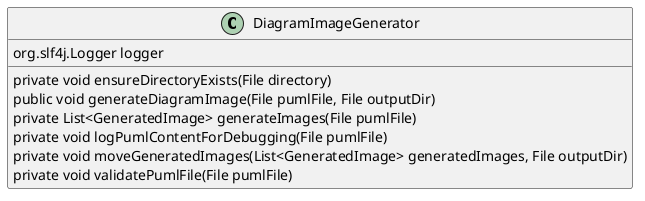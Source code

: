 @startuml
skinparam linetype Ortho
class DiagramImageGenerator {
    org.slf4j.Logger logger
    private void ensureDirectoryExists(File directory)
    public void generateDiagramImage(File pumlFile, File outputDir)
    private List<GeneratedImage> generateImages(File pumlFile)
    private void logPumlContentForDebugging(File pumlFile)
    private void moveGeneratedImages(List<GeneratedImage> generatedImages, File outputDir)
    private void validatePumlFile(File pumlFile)
}
@enduml
